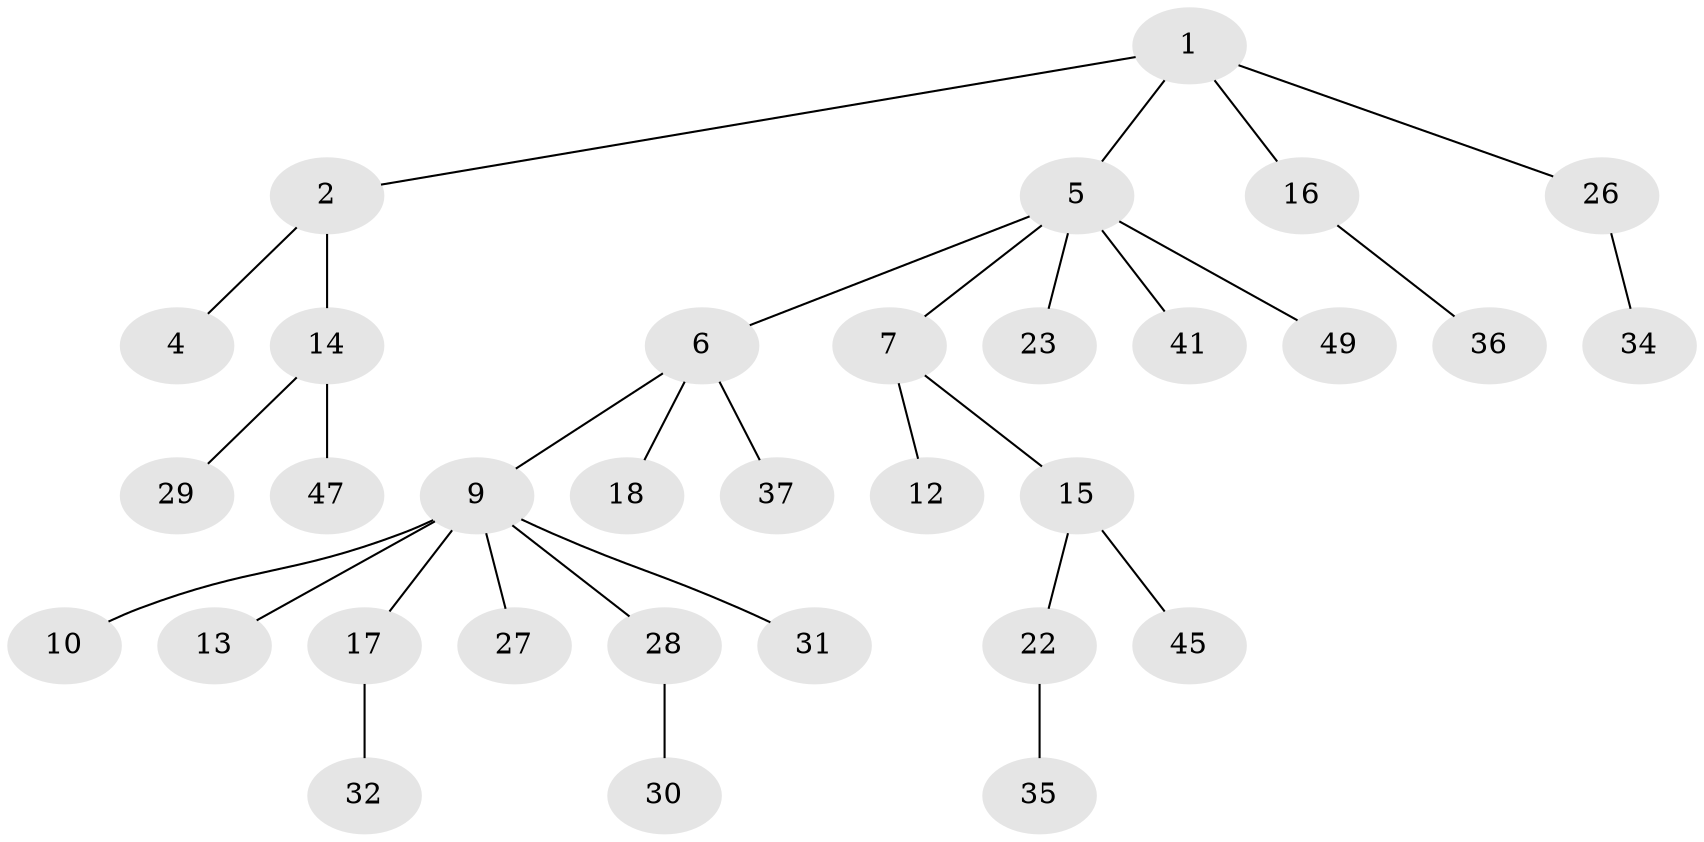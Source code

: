 // original degree distribution, {4: 0.06, 2: 0.24, 3: 0.16, 5: 0.02, 8: 0.02, 1: 0.5}
// Generated by graph-tools (version 1.1) at 2025/42/03/06/25 10:42:02]
// undirected, 32 vertices, 31 edges
graph export_dot {
graph [start="1"]
  node [color=gray90,style=filled];
  1;
  2 [super="+3"];
  4 [super="+24"];
  5 [super="+21"];
  6 [super="+8"];
  7 [super="+11"];
  9 [super="+46"];
  10;
  12 [super="+50"];
  13;
  14 [super="+25"];
  15 [super="+19"];
  16 [super="+42"];
  17 [super="+20"];
  18;
  22 [super="+48"];
  23 [super="+40"];
  26 [super="+33"];
  27;
  28 [super="+44"];
  29;
  30;
  31;
  32 [super="+39"];
  34;
  35;
  36;
  37 [super="+38"];
  41 [super="+43"];
  45;
  47;
  49;
  1 -- 2;
  1 -- 5;
  1 -- 16;
  1 -- 26;
  2 -- 4;
  2 -- 14;
  5 -- 6;
  5 -- 7;
  5 -- 49;
  5 -- 41;
  5 -- 23;
  6 -- 9;
  6 -- 18;
  6 -- 37;
  7 -- 12;
  7 -- 15;
  9 -- 10;
  9 -- 13;
  9 -- 17;
  9 -- 27;
  9 -- 28;
  9 -- 31;
  14 -- 29;
  14 -- 47;
  15 -- 22;
  15 -- 45;
  16 -- 36;
  17 -- 32;
  22 -- 35;
  26 -- 34;
  28 -- 30;
}
